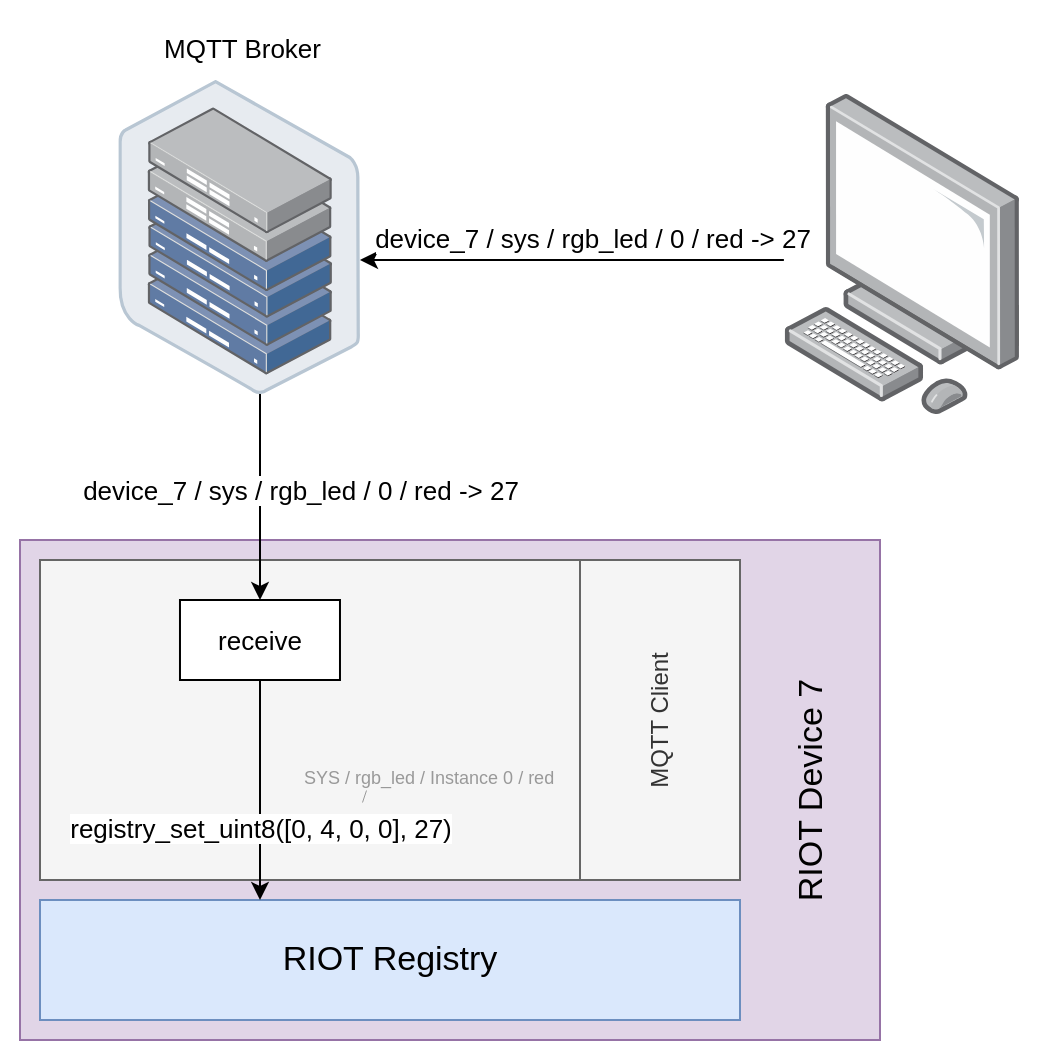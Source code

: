 <mxfile>
    <diagram id="fjN8D4Odn0497USpxgly" name="Page-1">
        <mxGraphModel dx="2161" dy="566" grid="1" gridSize="10" guides="1" tooltips="1" connect="1" arrows="1" fold="1" page="1" pageScale="1" pageWidth="1169" pageHeight="827" background="#FFFFFF" math="0" shadow="0">
            <root>
                <mxCell id="0"/>
                <mxCell id="1" parent="0"/>
                <mxCell id="443" value="" style="rounded=0;whiteSpace=wrap;html=1;strokeColor=none;" parent="1" vertex="1">
                    <mxGeometry x="-1160" y="10" width="520" height="530" as="geometry"/>
                </mxCell>
                <mxCell id="444" value="&lt;font style=&quot;font-size: 17px&quot;&gt;RIOT Device 7&lt;/font&gt;" style="rounded=0;whiteSpace=wrap;html=1;fillColor=#e1d5e7;strokeColor=#9673a6;horizontal=0;align=center;verticalAlign=bottom;spacingBottom=22;" parent="1" vertex="1">
                    <mxGeometry x="-1150" y="280" width="430" height="250" as="geometry"/>
                </mxCell>
                <mxCell id="406" value="" style="rounded=0;whiteSpace=wrap;html=1;fillColor=#f5f5f5;strokeColor=#666666;fontColor=#333333;" parent="1" vertex="1">
                    <mxGeometry x="-1140" y="290" width="270" height="160" as="geometry"/>
                </mxCell>
                <mxCell id="407" value="" style="points=[];aspect=fixed;html=1;align=center;shadow=0;dashed=0;image;image=img/lib/allied_telesis/storage/Datacenter_Server_Half_Rack_ToR.svg;" parent="1" vertex="1">
                    <mxGeometry x="-1100.84" y="50" width="120.83" height="157" as="geometry"/>
                </mxCell>
                <mxCell id="408" value="&lt;span style=&quot;font-size: 13px&quot;&gt;device_7 / sys / rgb_led / 0 / red -&amp;gt; 27&lt;/span&gt;" style="edgeStyle=elbowEdgeStyle;rounded=0;html=1;" parent="1" source="407" target="426" edge="1">
                    <mxGeometry x="-0.064" y="20" relative="1" as="geometry">
                        <mxPoint x="-1490" y="120" as="sourcePoint"/>
                        <mxPoint x="-1300" y="350" as="targetPoint"/>
                        <Array as="points">
                            <mxPoint x="-1030" y="250"/>
                            <mxPoint x="-1400" y="320"/>
                            <mxPoint x="-1520" y="320"/>
                        </Array>
                        <mxPoint as="offset"/>
                    </mxGeometry>
                </mxCell>
                <mxCell id="413" value="&lt;font style=&quot;font-size: 17px&quot;&gt;RIOT Registry&lt;/font&gt;" style="rounded=0;whiteSpace=wrap;html=1;fillColor=#dae8fc;strokeColor=#6c8ebf;" parent="1" vertex="1">
                    <mxGeometry x="-1140" y="460" width="350" height="60" as="geometry"/>
                </mxCell>
                <mxCell id="414" value="&lt;font style=&quot;font-size: 13px&quot;&gt;&lt;font style=&quot;font-size: 13px&quot;&gt;registry_set_uint8([0, 4, 0, 0], 27)&lt;br&gt;&lt;/font&gt;&lt;/font&gt;" style="edgeStyle=elbowEdgeStyle;rounded=0;html=1;" parent="1" source="426" edge="1">
                    <mxGeometry x="0.333" relative="1" as="geometry">
                        <mxPoint x="-1030.01" y="460" as="targetPoint"/>
                        <mxPoint as="offset"/>
                        <mxPoint x="-1020" y="490" as="sourcePoint"/>
                        <Array as="points">
                            <mxPoint x="-1030" y="480"/>
                            <mxPoint x="-980" y="430"/>
                        </Array>
                    </mxGeometry>
                </mxCell>
                <mxCell id="421" value="" style="group" parent="1" vertex="1" connectable="0">
                    <mxGeometry x="-1010" y="384" width="170" height="30" as="geometry"/>
                </mxCell>
                <mxCell id="423" value="" style="endArrow=none;html=1;fontSize=9;fontColor=#999999;strokeColor=#999999;strokeWidth=0.5;" parent="421" edge="1">
                    <mxGeometry width="50" height="50" relative="1" as="geometry">
                        <mxPoint x="31" y="27" as="sourcePoint"/>
                        <mxPoint x="33" y="21" as="targetPoint"/>
                    </mxGeometry>
                </mxCell>
                <mxCell id="422" value="&lt;span style=&quot;font-family: &amp;#34;helvetica&amp;#34; ; font-style: normal ; font-weight: 400 ; letter-spacing: normal ; text-align: center ; text-indent: 0px ; text-transform: none ; word-spacing: 0px ; display: inline ; float: none&quot;&gt;&lt;font style=&quot;font-size: 9px&quot; color=&quot;#999999&quot;&gt;SYS / rgb_led / Instance 0 / red&lt;/font&gt;&lt;/span&gt;" style="text;whiteSpace=wrap;html=1;fillColor=none;" parent="421" vertex="1">
                    <mxGeometry width="170" height="30" as="geometry"/>
                </mxCell>
                <mxCell id="424" value="MQTT Client" style="rounded=0;whiteSpace=wrap;html=1;fillColor=#f5f5f5;strokeColor=#666666;fontColor=#333333;horizontal=0;" parent="1" vertex="1">
                    <mxGeometry x="-870" y="290" width="80" height="160" as="geometry"/>
                </mxCell>
                <mxCell id="426" value="&lt;font color=&quot;#000000&quot; style=&quot;font-size: 13px&quot;&gt;receive&lt;/font&gt;" style="rounded=0;whiteSpace=wrap;html=1;labelBackgroundColor=none;fontSize=17;" parent="1" vertex="1">
                    <mxGeometry x="-1070.01" y="310" width="80" height="40" as="geometry"/>
                </mxCell>
                <mxCell id="437" value="" style="points=[];aspect=fixed;html=1;align=center;shadow=0;dashed=0;image;image=img/lib/allied_telesis/computer_and_terminals/Personal_Computer.svg;fillColor=none;" parent="1" vertex="1">
                    <mxGeometry x="-768.06" y="57" width="118.06" height="160" as="geometry"/>
                </mxCell>
                <mxCell id="439" value="&lt;span style=&quot;font-size: 13px&quot;&gt;device_7 / sys / rgb_led / 0 / red -&amp;gt; 27&lt;/span&gt;" style="edgeStyle=elbowEdgeStyle;rounded=0;html=1;" parent="1" source="437" target="407" edge="1">
                    <mxGeometry x="-0.1" y="-11" relative="1" as="geometry">
                        <mxPoint x="-1020" y="224" as="sourcePoint"/>
                        <mxPoint x="-1020" y="310" as="targetPoint"/>
                        <Array as="points">
                            <mxPoint x="-890" y="140"/>
                            <mxPoint x="-1390" y="330"/>
                            <mxPoint x="-1510" y="330"/>
                        </Array>
                        <mxPoint as="offset"/>
                    </mxGeometry>
                </mxCell>
                <mxCell id="441" value="&lt;span style=&quot;color: rgb(0, 0, 0); font-family: helvetica; font-size: 13px; font-style: normal; font-weight: 400; letter-spacing: normal; text-align: center; text-indent: 0px; text-transform: none; word-spacing: 0px; background-color: rgb(255, 255, 255); display: inline; float: none;&quot;&gt;MQTT Broker&lt;/span&gt;" style="text;whiteSpace=wrap;html=1;" parent="1" vertex="1">
                    <mxGeometry x="-1080.01" y="20" width="100" height="30" as="geometry"/>
                </mxCell>
            </root>
        </mxGraphModel>
    </diagram>
</mxfile>